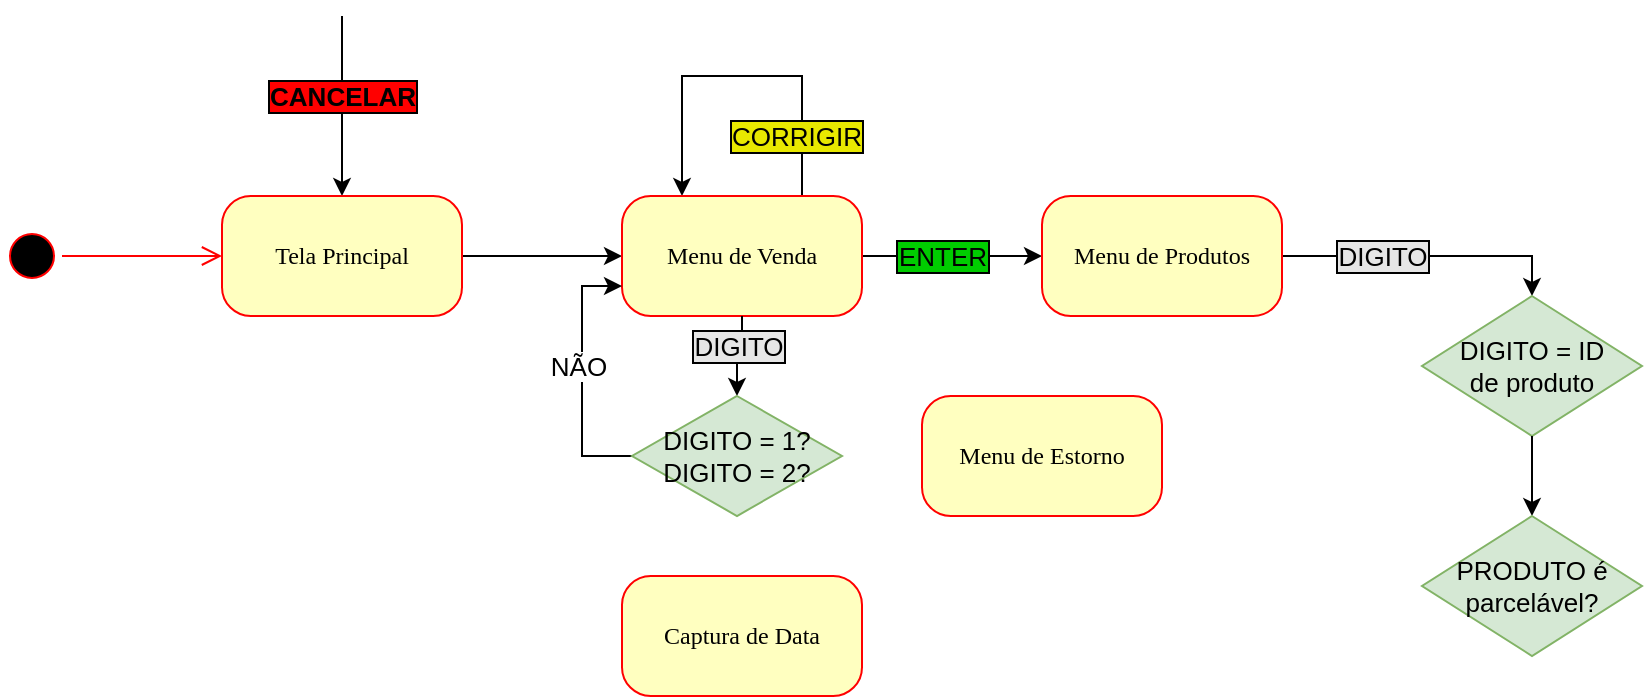 <mxfile version="15.6.6" type="device"><diagram name="Page-1" id="58cdce13-f638-feb5-8d6f-7d28b1aa9fa0"><mxGraphModel dx="782" dy="474" grid="1" gridSize="10" guides="1" tooltips="1" connect="1" arrows="1" fold="1" page="1" pageScale="1" pageWidth="1100" pageHeight="850" background="none" math="0" shadow="0"><root><mxCell id="0"/><mxCell id="1" parent="0" visible="0"/><mxCell id="2a3bc250acf0617d-8" value="POS Terminal" style="shape=umlFrame;whiteSpace=wrap;html=1;rounded=1;shadow=0;comic=0;labelBackgroundColor=none;strokeWidth=1;fontFamily=Verdana;fontSize=12;align=center;fillColor=default;strokeColor=default;fontColor=default;width=80;height=45;snapToPoint=0;deletable=1;movable=1;portConstraintRotation=0;connectable=1;dropTarget=0;collapsible=0;treeMoving=0;resizable=1;rotatable=1;editable=1;" parent="1" vertex="1"><mxGeometry x="25" y="20" width="1050" height="745" as="geometry"/></mxCell><mxCell id="YoqfmYOCOybfMlWALful-4" value="Untitled Layer" parent="0"/><mxCell id="382b91b5511bd0f7-1" value="" style="ellipse;html=1;shape=startState;fillColor=#000000;strokeColor=#ff0000;rounded=1;shadow=0;comic=0;labelBackgroundColor=none;fontFamily=Verdana;fontSize=12;fontColor=#000000;align=center;direction=south;" parent="YoqfmYOCOybfMlWALful-4" vertex="1"><mxGeometry x="130" y="135" width="30" height="30" as="geometry"/></mxCell><mxCell id="2a3bc250acf0617d-9" style="edgeStyle=orthogonalEdgeStyle;html=1;labelBackgroundColor=none;endArrow=open;endSize=8;strokeColor=#ff0000;fontFamily=Verdana;fontSize=12;align=left;fontColor=default;" parent="YoqfmYOCOybfMlWALful-4" source="382b91b5511bd0f7-1" target="382b91b5511bd0f7-6" edge="1"><mxGeometry relative="1" as="geometry"/></mxCell><mxCell id="YoqfmYOCOybfMlWALful-6" value="" style="edgeStyle=orthogonalEdgeStyle;rounded=0;orthogonalLoop=1;jettySize=auto;html=1;fontColor=default;" parent="YoqfmYOCOybfMlWALful-4" source="382b91b5511bd0f7-6" target="YoqfmYOCOybfMlWALful-5" edge="1"><mxGeometry relative="1" as="geometry"/></mxCell><mxCell id="YoqfmYOCOybfMlWALful-20" style="edgeStyle=orthogonalEdgeStyle;rounded=0;orthogonalLoop=1;jettySize=auto;html=1;labelBackgroundColor=default;fontSize=13;fontColor=default;strokeColor=default;entryX=0.5;entryY=0;entryDx=0;entryDy=0;" parent="YoqfmYOCOybfMlWALful-4" target="382b91b5511bd0f7-6" edge="1"><mxGeometry relative="1" as="geometry"><mxPoint x="350" y="60" as="targetPoint"/><mxPoint x="300" y="30" as="sourcePoint"/><Array as="points"><mxPoint x="300" y="90"/><mxPoint x="300" y="90"/></Array></mxGeometry></mxCell><mxCell id="YoqfmYOCOybfMlWALful-21" value="&lt;font&gt;CANCELAR&lt;/font&gt;" style="edgeLabel;align=center;verticalAlign=middle;resizable=0;points=[];fontSize=13;fontColor=#000000;arcSize=12;labelBackgroundColor=#FF0000;imageHeight=24;fontStyle=1;labelBorderColor=#000000;html=1;fillOpacity=100;strokeOpacity=100;" parent="YoqfmYOCOybfMlWALful-20" vertex="1" connectable="0"><mxGeometry x="0.244" relative="1" as="geometry"><mxPoint y="-16" as="offset"/></mxGeometry></mxCell><mxCell id="382b91b5511bd0f7-6" value="Tela Principal" style="rounded=1;whiteSpace=wrap;html=1;arcSize=24;fillColor=#ffffc0;strokeColor=#ff0000;shadow=0;comic=0;labelBackgroundColor=none;fontFamily=Verdana;fontSize=12;fontColor=#000000;align=center;" parent="YoqfmYOCOybfMlWALful-4" vertex="1"><mxGeometry x="240" y="120" width="120" height="60" as="geometry"/></mxCell><mxCell id="YoqfmYOCOybfMlWALful-10" value="" style="edgeStyle=orthogonalEdgeStyle;rounded=0;orthogonalLoop=1;jettySize=auto;html=1;fontColor=default;exitX=1;exitY=0.5;exitDx=0;exitDy=0;strokeColor=default;labelBackgroundColor=default;entryX=0.5;entryY=0;entryDx=0;entryDy=0;" parent="YoqfmYOCOybfMlWALful-4" source="YoqfmYOCOybfMlWALful-14" target="YoqfmYOCOybfMlWALful-23" edge="1"><mxGeometry relative="1" as="geometry"><mxPoint x="390" y="280" as="targetPoint"/></mxGeometry></mxCell><mxCell id="YoqfmYOCOybfMlWALful-17" value="DIGITO" style="edgeLabel;html=1;align=center;verticalAlign=middle;resizable=0;points=[];fontColor=default;labelBackgroundColor=#E6E6E6;fontSize=13;labelBorderColor=default;" parent="YoqfmYOCOybfMlWALful-10" vertex="1" connectable="0"><mxGeometry x="0.143" y="5" relative="1" as="geometry"><mxPoint x="-33" y="5" as="offset"/></mxGeometry></mxCell><mxCell id="YoqfmYOCOybfMlWALful-13" value="" style="edgeStyle=orthogonalEdgeStyle;rounded=0;orthogonalLoop=1;jettySize=auto;html=1;fontColor=default;exitX=0.75;exitY=0;exitDx=0;exitDy=0;strokeColor=default;labelBackgroundColor=default;entryX=0.25;entryY=0;entryDx=0;entryDy=0;" parent="YoqfmYOCOybfMlWALful-4" source="YoqfmYOCOybfMlWALful-5" target="YoqfmYOCOybfMlWALful-5" edge="1"><mxGeometry relative="1" as="geometry"><mxPoint x="550" y="215" as="sourcePoint"/><mxPoint x="580" y="200" as="targetPoint"/><Array as="points"><mxPoint x="530" y="60"/><mxPoint x="470" y="60"/></Array></mxGeometry></mxCell><mxCell id="YoqfmYOCOybfMlWALful-18" value="CORRIGIR" style="edgeLabel;html=1;align=center;verticalAlign=middle;resizable=0;points=[];fontSize=13;fontColor=default;labelBackgroundColor=#E8E800;labelBorderColor=default;" parent="YoqfmYOCOybfMlWALful-13" vertex="1" connectable="0"><mxGeometry x="0.25" y="-2" relative="1" as="geometry"><mxPoint x="49" y="32" as="offset"/></mxGeometry></mxCell><mxCell id="YoqfmYOCOybfMlWALful-15" value="" style="edgeStyle=orthogonalEdgeStyle;rounded=0;orthogonalLoop=1;jettySize=auto;html=1;fontColor=default;exitX=1;exitY=0.5;exitDx=0;exitDy=0;strokeColor=default;labelBackgroundColor=default;" parent="YoqfmYOCOybfMlWALful-4" source="YoqfmYOCOybfMlWALful-5" target="YoqfmYOCOybfMlWALful-14" edge="1"><mxGeometry relative="1" as="geometry"><Array as="points"><mxPoint x="630" y="150"/></Array></mxGeometry></mxCell><mxCell id="YoqfmYOCOybfMlWALful-19" value="ENTER" style="edgeLabel;html=1;align=center;verticalAlign=middle;resizable=0;points=[];fontSize=13;fontColor=#000000;labelBackgroundColor=#00CC00;labelBorderColor=default;" parent="YoqfmYOCOybfMlWALful-15" vertex="1" connectable="0"><mxGeometry x="0.171" y="-2" relative="1" as="geometry"><mxPoint x="-13" y="-2" as="offset"/></mxGeometry></mxCell><mxCell id="YoqfmYOCOybfMlWALful-5" value="Menu de Venda" style="rounded=1;whiteSpace=wrap;html=1;arcSize=24;fillColor=#ffffc0;strokeColor=#ff0000;shadow=0;comic=0;labelBackgroundColor=none;fontFamily=Verdana;fontSize=12;fontColor=#000000;align=center;" parent="YoqfmYOCOybfMlWALful-4" vertex="1"><mxGeometry x="440" y="120" width="120" height="60" as="geometry"/></mxCell><mxCell id="YoqfmYOCOybfMlWALful-14" value="Menu de Produtos" style="whiteSpace=wrap;html=1;rounded=1;shadow=0;fontFamily=Verdana;fontColor=#000000;strokeColor=#ff0000;fillColor=#ffffc0;arcSize=24;comic=0;" parent="YoqfmYOCOybfMlWALful-4" vertex="1"><mxGeometry x="650" y="120" width="120" height="60" as="geometry"/></mxCell><mxCell id="YoqfmYOCOybfMlWALful-23" value="DIGITO = ID&lt;br&gt;de produto" style="rhombus;whiteSpace=wrap;html=1;labelBackgroundColor=none;labelBorderColor=none;fontSize=13;strokeColor=#82b366;fillColor=#d5e8d4;fontColor=default;" parent="YoqfmYOCOybfMlWALful-4" vertex="1"><mxGeometry x="840" y="170" width="110" height="70" as="geometry"/></mxCell><mxCell id="o7W8L5T4Ta9KpByxfMnY-6" value="" style="edgeStyle=orthogonalEdgeStyle;rounded=0;orthogonalLoop=1;jettySize=auto;html=1;fontColor=default;exitX=0.5;exitY=1;exitDx=0;exitDy=0;strokeColor=default;labelBackgroundColor=default;entryX=0.5;entryY=0;entryDx=0;entryDy=0;" edge="1" parent="YoqfmYOCOybfMlWALful-4" source="YoqfmYOCOybfMlWALful-5" target="o7W8L5T4Ta9KpByxfMnY-10"><mxGeometry relative="1" as="geometry"><mxPoint x="470" y="280" as="targetPoint"/><mxPoint x="300" y="250" as="sourcePoint"/></mxGeometry></mxCell><mxCell id="o7W8L5T4Ta9KpByxfMnY-7" value="DIGITO" style="edgeLabel;html=1;align=center;verticalAlign=middle;resizable=0;points=[];fontColor=default;labelBackgroundColor=#E6E6E6;fontSize=13;labelBorderColor=default;" vertex="1" connectable="0" parent="o7W8L5T4Ta9KpByxfMnY-6"><mxGeometry x="0.143" y="5" relative="1" as="geometry"><mxPoint x="-5" y="-7" as="offset"/></mxGeometry></mxCell><mxCell id="o7W8L5T4Ta9KpByxfMnY-15" value="" style="edgeStyle=orthogonalEdgeStyle;rounded=0;orthogonalLoop=1;jettySize=auto;html=1;labelBackgroundColor=default;fontSize=13;fontColor=default;strokeColor=default;exitX=0.5;exitY=1;exitDx=0;exitDy=0;" edge="1" parent="YoqfmYOCOybfMlWALful-4" source="YoqfmYOCOybfMlWALful-23" target="o7W8L5T4Ta9KpByxfMnY-14"><mxGeometry relative="1" as="geometry"/></mxCell><mxCell id="o7W8L5T4Ta9KpByxfMnY-17" value="" style="edgeStyle=orthogonalEdgeStyle;rounded=0;orthogonalLoop=1;jettySize=auto;html=1;labelBackgroundColor=default;fontSize=13;fontColor=default;strokeColor=default;entryX=0;entryY=0.75;entryDx=0;entryDy=0;exitX=0;exitY=0.5;exitDx=0;exitDy=0;" edge="1" parent="YoqfmYOCOybfMlWALful-4" source="o7W8L5T4Ta9KpByxfMnY-10" target="YoqfmYOCOybfMlWALful-5"><mxGeometry relative="1" as="geometry"><mxPoint x="500" y="350" as="targetPoint"/><Array as="points"><mxPoint x="445" y="250"/><mxPoint x="420" y="250"/><mxPoint x="420" y="165"/></Array></mxGeometry></mxCell><mxCell id="o7W8L5T4Ta9KpByxfMnY-18" value="NÃO" style="edgeLabel;html=1;align=center;verticalAlign=middle;resizable=0;points=[];fontSize=13;fontColor=default;labelBackgroundColor=default;" vertex="1" connectable="0" parent="o7W8L5T4Ta9KpByxfMnY-17"><mxGeometry x="-0.239" y="1" relative="1" as="geometry"><mxPoint x="-1" y="-21" as="offset"/></mxGeometry></mxCell><mxCell id="o7W8L5T4Ta9KpByxfMnY-10" value="DIGITO = 1?&lt;br&gt;DIGITO = 2?" style="rhombus;whiteSpace=wrap;html=1;labelBackgroundColor=none;labelBorderColor=none;fontSize=13;strokeColor=#82b366;fillColor=#d5e8d4;fontColor=default;" vertex="1" parent="YoqfmYOCOybfMlWALful-4"><mxGeometry x="445" y="220" width="105" height="60" as="geometry"/></mxCell><mxCell id="o7W8L5T4Ta9KpByxfMnY-14" value="PRODUTO é parcelável?" style="rhombus;whiteSpace=wrap;html=1;labelBackgroundColor=none;labelBorderColor=none;fontSize=13;strokeColor=#82b366;fillColor=#d5e8d4;fontColor=default;" vertex="1" parent="YoqfmYOCOybfMlWALful-4"><mxGeometry x="840" y="280" width="110" height="70" as="geometry"/></mxCell><mxCell id="o7W8L5T4Ta9KpByxfMnY-19" value="Menu de Estorno" style="rounded=1;whiteSpace=wrap;html=1;arcSize=24;fillColor=#ffffc0;strokeColor=#ff0000;shadow=0;comic=0;labelBackgroundColor=none;fontFamily=Verdana;fontSize=12;fontColor=#000000;align=center;" vertex="1" parent="YoqfmYOCOybfMlWALful-4"><mxGeometry x="590" y="220" width="120" height="60" as="geometry"/></mxCell><mxCell id="o7W8L5T4Ta9KpByxfMnY-20" value="Captura de Data" style="rounded=1;whiteSpace=wrap;html=1;arcSize=24;fillColor=#ffffc0;strokeColor=#ff0000;shadow=0;comic=0;labelBackgroundColor=none;fontFamily=Verdana;fontSize=12;fontColor=#000000;align=center;" vertex="1" parent="YoqfmYOCOybfMlWALful-4"><mxGeometry x="440" y="310" width="120" height="60" as="geometry"/></mxCell></root></mxGraphModel></diagram></mxfile>